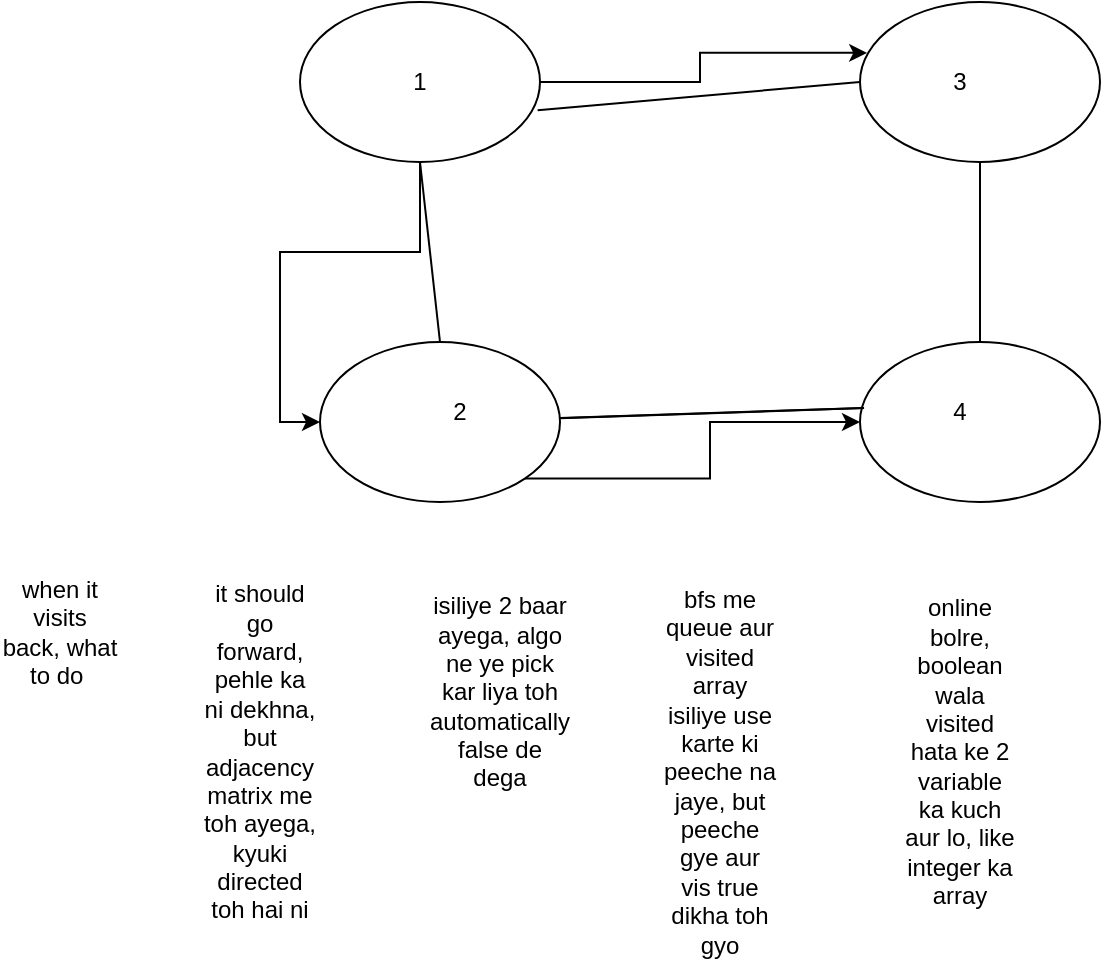 <mxfile version="26.1.1">
  <diagram name="Page-1" id="PrmzMZCcjBL3GMlKng2O">
    <mxGraphModel dx="1050" dy="557" grid="1" gridSize="10" guides="1" tooltips="1" connect="1" arrows="1" fold="1" page="1" pageScale="1" pageWidth="827" pageHeight="1169" math="0" shadow="0">
      <root>
        <mxCell id="0" />
        <mxCell id="1" parent="0" />
        <mxCell id="0ZlStfE_Qi-HhSGjazq6-19" style="edgeStyle=orthogonalEdgeStyle;rounded=0;orthogonalLoop=1;jettySize=auto;html=1;exitX=0.5;exitY=1;exitDx=0;exitDy=0;entryX=0;entryY=0.5;entryDx=0;entryDy=0;" edge="1" parent="1" source="0ZlStfE_Qi-HhSGjazq6-1" target="0ZlStfE_Qi-HhSGjazq6-3">
          <mxGeometry relative="1" as="geometry" />
        </mxCell>
        <mxCell id="0ZlStfE_Qi-HhSGjazq6-1" value="" style="ellipse;whiteSpace=wrap;html=1;" vertex="1" parent="1">
          <mxGeometry x="220" y="70" width="120" height="80" as="geometry" />
        </mxCell>
        <mxCell id="0ZlStfE_Qi-HhSGjazq6-2" value="" style="ellipse;whiteSpace=wrap;html=1;" vertex="1" parent="1">
          <mxGeometry x="500" y="70" width="120" height="80" as="geometry" />
        </mxCell>
        <mxCell id="0ZlStfE_Qi-HhSGjazq6-26" style="edgeStyle=orthogonalEdgeStyle;rounded=0;orthogonalLoop=1;jettySize=auto;html=1;exitX=1;exitY=1;exitDx=0;exitDy=0;" edge="1" parent="1" source="0ZlStfE_Qi-HhSGjazq6-3" target="0ZlStfE_Qi-HhSGjazq6-4">
          <mxGeometry relative="1" as="geometry" />
        </mxCell>
        <mxCell id="0ZlStfE_Qi-HhSGjazq6-3" value="" style="ellipse;whiteSpace=wrap;html=1;" vertex="1" parent="1">
          <mxGeometry x="230" y="240" width="120" height="80" as="geometry" />
        </mxCell>
        <mxCell id="0ZlStfE_Qi-HhSGjazq6-4" value="" style="ellipse;whiteSpace=wrap;html=1;" vertex="1" parent="1">
          <mxGeometry x="500" y="240" width="120" height="80" as="geometry" />
        </mxCell>
        <mxCell id="0ZlStfE_Qi-HhSGjazq6-5" value="" style="endArrow=none;html=1;rounded=0;entryX=0.017;entryY=0.413;entryDx=0;entryDy=0;entryPerimeter=0;" edge="1" parent="1" source="0ZlStfE_Qi-HhSGjazq6-3" target="0ZlStfE_Qi-HhSGjazq6-4">
          <mxGeometry width="50" height="50" relative="1" as="geometry">
            <mxPoint x="390" y="320" as="sourcePoint" />
            <mxPoint x="440" y="270" as="targetPoint" />
          </mxGeometry>
        </mxCell>
        <mxCell id="0ZlStfE_Qi-HhSGjazq6-6" value="" style="endArrow=none;html=1;rounded=0;entryX=0.017;entryY=0.413;entryDx=0;entryDy=0;entryPerimeter=0;" edge="1" parent="1">
          <mxGeometry width="50" height="50" relative="1" as="geometry">
            <mxPoint x="350" y="278" as="sourcePoint" />
            <mxPoint x="502" y="273" as="targetPoint" />
          </mxGeometry>
        </mxCell>
        <mxCell id="0ZlStfE_Qi-HhSGjazq6-7" value="" style="endArrow=none;html=1;rounded=0;entryX=0.5;entryY=1;entryDx=0;entryDy=0;exitX=0.5;exitY=0;exitDx=0;exitDy=0;" edge="1" parent="1" source="0ZlStfE_Qi-HhSGjazq6-4" target="0ZlStfE_Qi-HhSGjazq6-2">
          <mxGeometry width="50" height="50" relative="1" as="geometry">
            <mxPoint x="560" y="230" as="sourcePoint" />
            <mxPoint x="542" y="190" as="targetPoint" />
          </mxGeometry>
        </mxCell>
        <mxCell id="0ZlStfE_Qi-HhSGjazq6-8" value="" style="endArrow=none;html=1;rounded=0;entryX=0.5;entryY=0;entryDx=0;entryDy=0;exitX=0.5;exitY=1;exitDx=0;exitDy=0;" edge="1" parent="1" source="0ZlStfE_Qi-HhSGjazq6-1" target="0ZlStfE_Qi-HhSGjazq6-3">
          <mxGeometry width="50" height="50" relative="1" as="geometry">
            <mxPoint x="262" y="195" as="sourcePoint" />
            <mxPoint x="414" y="190" as="targetPoint" />
          </mxGeometry>
        </mxCell>
        <mxCell id="0ZlStfE_Qi-HhSGjazq6-11" value="" style="endArrow=none;html=1;rounded=0;exitX=0.99;exitY=0.677;exitDx=0;exitDy=0;exitPerimeter=0;entryX=0;entryY=0.5;entryDx=0;entryDy=0;" edge="1" parent="1" source="0ZlStfE_Qi-HhSGjazq6-1" target="0ZlStfE_Qi-HhSGjazq6-2">
          <mxGeometry width="50" height="50" relative="1" as="geometry">
            <mxPoint x="410" y="200" as="sourcePoint" />
            <mxPoint x="460" y="150" as="targetPoint" />
            <Array as="points" />
          </mxGeometry>
        </mxCell>
        <mxCell id="0ZlStfE_Qi-HhSGjazq6-12" value="1" style="text;html=1;align=center;verticalAlign=middle;whiteSpace=wrap;rounded=0;" vertex="1" parent="1">
          <mxGeometry x="250" y="95" width="60" height="30" as="geometry" />
        </mxCell>
        <mxCell id="0ZlStfE_Qi-HhSGjazq6-14" value="2" style="text;html=1;align=center;verticalAlign=middle;whiteSpace=wrap;rounded=0;" vertex="1" parent="1">
          <mxGeometry x="270" y="260" width="60" height="30" as="geometry" />
        </mxCell>
        <mxCell id="0ZlStfE_Qi-HhSGjazq6-15" value="4" style="text;html=1;align=center;verticalAlign=middle;whiteSpace=wrap;rounded=0;" vertex="1" parent="1">
          <mxGeometry x="520" y="260" width="60" height="30" as="geometry" />
        </mxCell>
        <mxCell id="0ZlStfE_Qi-HhSGjazq6-16" value="3" style="text;html=1;align=center;verticalAlign=middle;whiteSpace=wrap;rounded=0;" vertex="1" parent="1">
          <mxGeometry x="520" y="95" width="60" height="30" as="geometry" />
        </mxCell>
        <mxCell id="0ZlStfE_Qi-HhSGjazq6-20" style="edgeStyle=orthogonalEdgeStyle;rounded=0;orthogonalLoop=1;jettySize=auto;html=1;exitX=1;exitY=0.5;exitDx=0;exitDy=0;entryX=0.03;entryY=0.318;entryDx=0;entryDy=0;entryPerimeter=0;" edge="1" parent="1" source="0ZlStfE_Qi-HhSGjazq6-1" target="0ZlStfE_Qi-HhSGjazq6-2">
          <mxGeometry relative="1" as="geometry" />
        </mxCell>
        <mxCell id="0ZlStfE_Qi-HhSGjazq6-21" value="when it visits back, what to do&amp;nbsp;" style="text;html=1;align=center;verticalAlign=middle;whiteSpace=wrap;rounded=0;" vertex="1" parent="1">
          <mxGeometry x="70" y="370" width="60" height="30" as="geometry" />
        </mxCell>
        <mxCell id="0ZlStfE_Qi-HhSGjazq6-22" value="it should go forward, pehle ka ni dekhna, but adjacency matrix me toh ayega, kyuki directed toh hai ni" style="text;html=1;align=center;verticalAlign=middle;whiteSpace=wrap;rounded=0;" vertex="1" parent="1">
          <mxGeometry x="170" y="430" width="60" height="30" as="geometry" />
        </mxCell>
        <mxCell id="0ZlStfE_Qi-HhSGjazq6-23" value="isiliye 2 baar ayega, algo ne ye pick kar liya toh automatically false de dega" style="text;html=1;align=center;verticalAlign=middle;whiteSpace=wrap;rounded=0;" vertex="1" parent="1">
          <mxGeometry x="290" y="400" width="60" height="30" as="geometry" />
        </mxCell>
        <mxCell id="0ZlStfE_Qi-HhSGjazq6-24" value="bfs me queue aur visited array isiliye use karte ki peeche na jaye, but peeche gye aur vis true dikha toh gyo" style="text;html=1;align=center;verticalAlign=middle;whiteSpace=wrap;rounded=0;" vertex="1" parent="1">
          <mxGeometry x="400" y="440" width="60" height="30" as="geometry" />
        </mxCell>
        <mxCell id="0ZlStfE_Qi-HhSGjazq6-28" value="online bolre, boolean wala visited hata ke 2 variable ka kuch aur lo, like integer ka array" style="text;html=1;align=center;verticalAlign=middle;whiteSpace=wrap;rounded=0;" vertex="1" parent="1">
          <mxGeometry x="520" y="430" width="60" height="30" as="geometry" />
        </mxCell>
      </root>
    </mxGraphModel>
  </diagram>
</mxfile>
